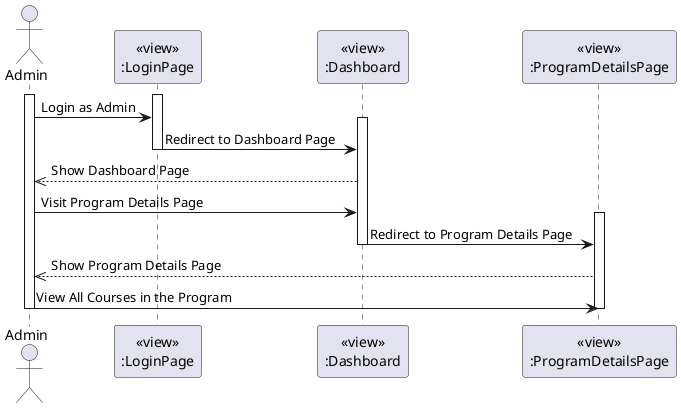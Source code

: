 @startuml ManageCourse
actor Admin
participant LoginPageView [
  <<view>>
  :LoginPage
]

participant DashboardView [
  <<view>>
  :Dashboard
]

participant ProgramDetailsView [
  <<view>>
  :ProgramDetailsPage
]

activate Admin
activate LoginPageView
Admin -> LoginPageView: Login as Admin
activate DashboardView
LoginPageView -> DashboardView: Redirect to Dashboard Page
deactivate LoginPageView

DashboardView -->> Admin: Show Dashboard Page

Admin -> DashboardView: Visit Program Details Page
activate ProgramDetailsView
DashboardView -> ProgramDetailsView: Redirect to Program Details Page
deactivate DashboardView

ProgramDetailsView -->> Admin: Show Program Details Page

Admin -> ProgramDetailsView: View All Courses in the Program

deactivate Admin
deactivate ProgramDetailsView
@enduml
